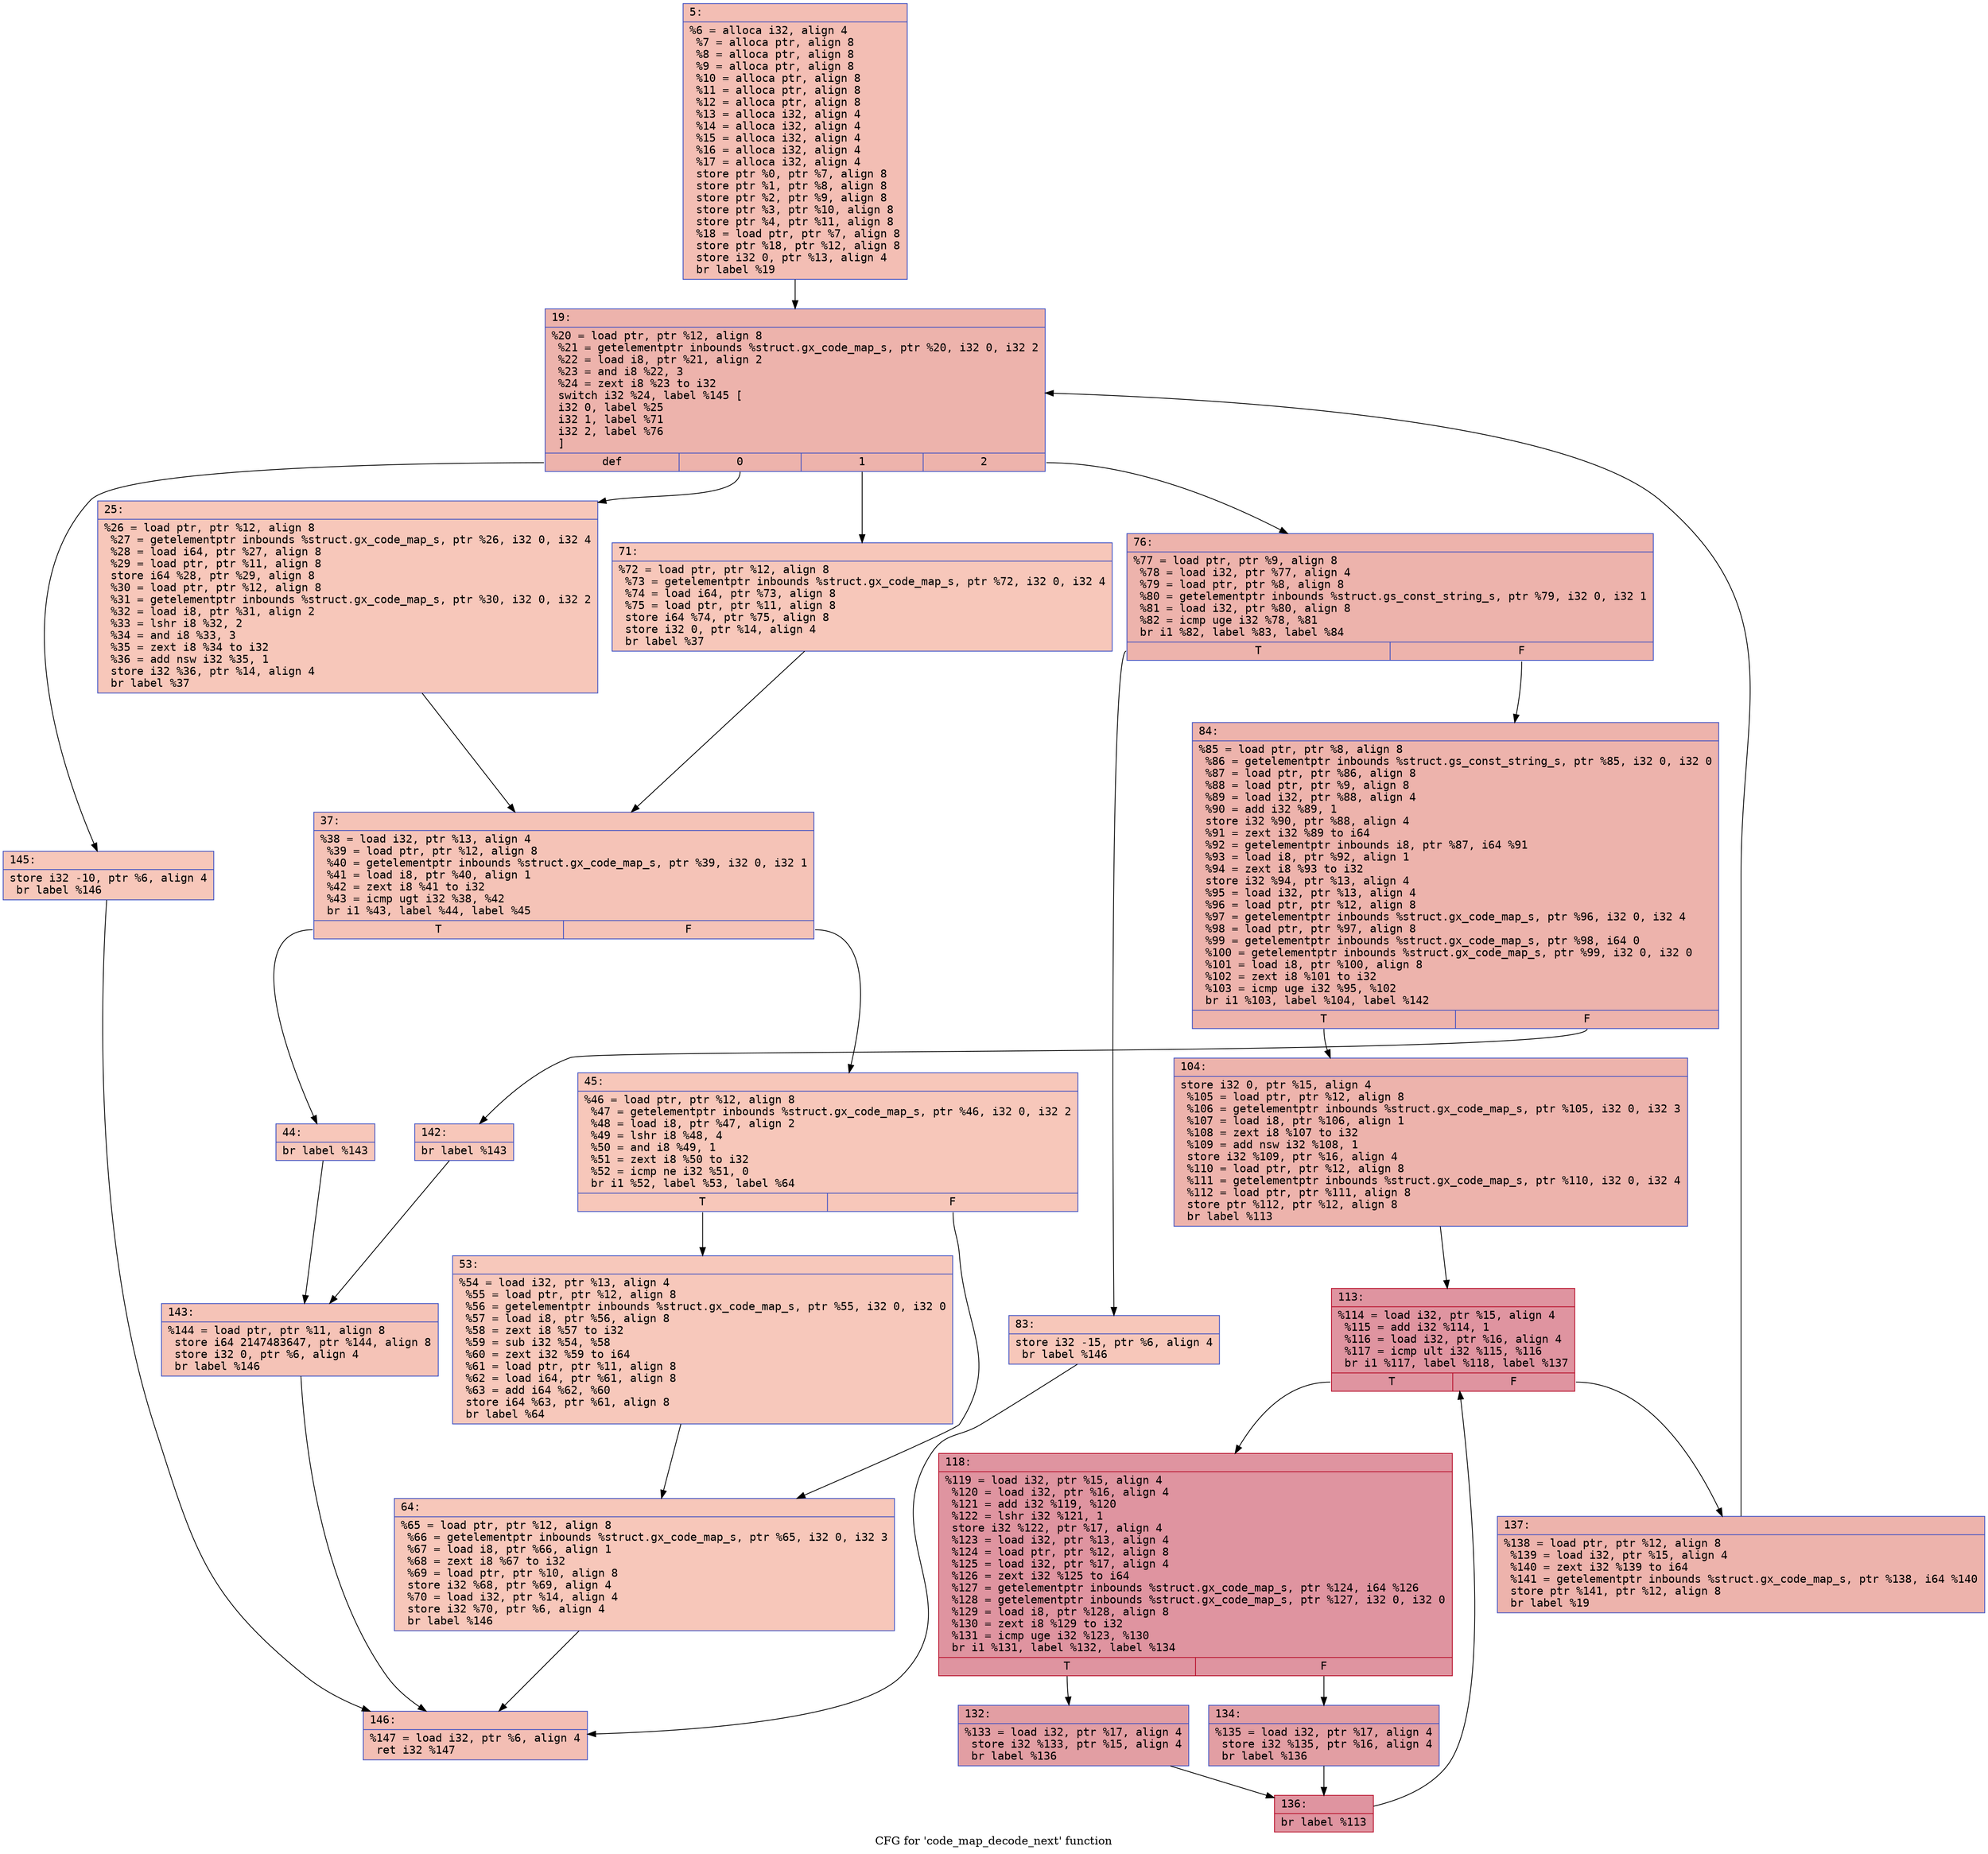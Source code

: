 digraph "CFG for 'code_map_decode_next' function" {
	label="CFG for 'code_map_decode_next' function";

	Node0x6000017fb2f0 [shape=record,color="#3d50c3ff", style=filled, fillcolor="#e36c5570" fontname="Courier",label="{5:\l|  %6 = alloca i32, align 4\l  %7 = alloca ptr, align 8\l  %8 = alloca ptr, align 8\l  %9 = alloca ptr, align 8\l  %10 = alloca ptr, align 8\l  %11 = alloca ptr, align 8\l  %12 = alloca ptr, align 8\l  %13 = alloca i32, align 4\l  %14 = alloca i32, align 4\l  %15 = alloca i32, align 4\l  %16 = alloca i32, align 4\l  %17 = alloca i32, align 4\l  store ptr %0, ptr %7, align 8\l  store ptr %1, ptr %8, align 8\l  store ptr %2, ptr %9, align 8\l  store ptr %3, ptr %10, align 8\l  store ptr %4, ptr %11, align 8\l  %18 = load ptr, ptr %7, align 8\l  store ptr %18, ptr %12, align 8\l  store i32 0, ptr %13, align 4\l  br label %19\l}"];
	Node0x6000017fb2f0 -> Node0x6000017fb340[tooltip="5 -> 19\nProbability 100.00%" ];
	Node0x6000017fb340 [shape=record,color="#3d50c3ff", style=filled, fillcolor="#d6524470" fontname="Courier",label="{19:\l|  %20 = load ptr, ptr %12, align 8\l  %21 = getelementptr inbounds %struct.gx_code_map_s, ptr %20, i32 0, i32 2\l  %22 = load i8, ptr %21, align 2\l  %23 = and i8 %22, 3\l  %24 = zext i8 %23 to i32\l  switch i32 %24, label %145 [\l    i32 0, label %25\l    i32 1, label %71\l    i32 2, label %76\l  ]\l|{<s0>def|<s1>0|<s2>1|<s3>2}}"];
	Node0x6000017fb340:s0 -> Node0x6000017fb980[tooltip="19 -> 145\nProbability 2.94%" ];
	Node0x6000017fb340:s1 -> Node0x6000017fb390[tooltip="19 -> 25\nProbability 2.94%" ];
	Node0x6000017fb340:s2 -> Node0x6000017fb570[tooltip="19 -> 71\nProbability 2.94%" ];
	Node0x6000017fb340:s3 -> Node0x6000017fb5c0[tooltip="19 -> 76\nProbability 91.18%" ];
	Node0x6000017fb390 [shape=record,color="#3d50c3ff", style=filled, fillcolor="#ec7f6370" fontname="Courier",label="{25:\l|  %26 = load ptr, ptr %12, align 8\l  %27 = getelementptr inbounds %struct.gx_code_map_s, ptr %26, i32 0, i32 4\l  %28 = load i64, ptr %27, align 8\l  %29 = load ptr, ptr %11, align 8\l  store i64 %28, ptr %29, align 8\l  %30 = load ptr, ptr %12, align 8\l  %31 = getelementptr inbounds %struct.gx_code_map_s, ptr %30, i32 0, i32 2\l  %32 = load i8, ptr %31, align 2\l  %33 = lshr i8 %32, 2\l  %34 = and i8 %33, 3\l  %35 = zext i8 %34 to i32\l  %36 = add nsw i32 %35, 1\l  store i32 %36, ptr %14, align 4\l  br label %37\l}"];
	Node0x6000017fb390 -> Node0x6000017fb3e0[tooltip="25 -> 37\nProbability 100.00%" ];
	Node0x6000017fb3e0 [shape=record,color="#3d50c3ff", style=filled, fillcolor="#e8765c70" fontname="Courier",label="{37:\l|  %38 = load i32, ptr %13, align 4\l  %39 = load ptr, ptr %12, align 8\l  %40 = getelementptr inbounds %struct.gx_code_map_s, ptr %39, i32 0, i32 1\l  %41 = load i8, ptr %40, align 1\l  %42 = zext i8 %41 to i32\l  %43 = icmp ugt i32 %38, %42\l  br i1 %43, label %44, label %45\l|{<s0>T|<s1>F}}"];
	Node0x6000017fb3e0:s0 -> Node0x6000017fb430[tooltip="37 -> 44\nProbability 50.00%" ];
	Node0x6000017fb3e0:s1 -> Node0x6000017fb480[tooltip="37 -> 45\nProbability 50.00%" ];
	Node0x6000017fb430 [shape=record,color="#3d50c3ff", style=filled, fillcolor="#ec7f6370" fontname="Courier",label="{44:\l|  br label %143\l}"];
	Node0x6000017fb430 -> Node0x6000017fb930[tooltip="44 -> 143\nProbability 100.00%" ];
	Node0x6000017fb480 [shape=record,color="#3d50c3ff", style=filled, fillcolor="#ec7f6370" fontname="Courier",label="{45:\l|  %46 = load ptr, ptr %12, align 8\l  %47 = getelementptr inbounds %struct.gx_code_map_s, ptr %46, i32 0, i32 2\l  %48 = load i8, ptr %47, align 2\l  %49 = lshr i8 %48, 4\l  %50 = and i8 %49, 1\l  %51 = zext i8 %50 to i32\l  %52 = icmp ne i32 %51, 0\l  br i1 %52, label %53, label %64\l|{<s0>T|<s1>F}}"];
	Node0x6000017fb480:s0 -> Node0x6000017fb4d0[tooltip="45 -> 53\nProbability 62.50%" ];
	Node0x6000017fb480:s1 -> Node0x6000017fb520[tooltip="45 -> 64\nProbability 37.50%" ];
	Node0x6000017fb4d0 [shape=record,color="#3d50c3ff", style=filled, fillcolor="#ed836670" fontname="Courier",label="{53:\l|  %54 = load i32, ptr %13, align 4\l  %55 = load ptr, ptr %12, align 8\l  %56 = getelementptr inbounds %struct.gx_code_map_s, ptr %55, i32 0, i32 0\l  %57 = load i8, ptr %56, align 8\l  %58 = zext i8 %57 to i32\l  %59 = sub i32 %54, %58\l  %60 = zext i32 %59 to i64\l  %61 = load ptr, ptr %11, align 8\l  %62 = load i64, ptr %61, align 8\l  %63 = add i64 %62, %60\l  store i64 %63, ptr %61, align 8\l  br label %64\l}"];
	Node0x6000017fb4d0 -> Node0x6000017fb520[tooltip="53 -> 64\nProbability 100.00%" ];
	Node0x6000017fb520 [shape=record,color="#3d50c3ff", style=filled, fillcolor="#ec7f6370" fontname="Courier",label="{64:\l|  %65 = load ptr, ptr %12, align 8\l  %66 = getelementptr inbounds %struct.gx_code_map_s, ptr %65, i32 0, i32 3\l  %67 = load i8, ptr %66, align 1\l  %68 = zext i8 %67 to i32\l  %69 = load ptr, ptr %10, align 8\l  store i32 %68, ptr %69, align 4\l  %70 = load i32, ptr %14, align 4\l  store i32 %70, ptr %6, align 4\l  br label %146\l}"];
	Node0x6000017fb520 -> Node0x6000017fb9d0[tooltip="64 -> 146\nProbability 100.00%" ];
	Node0x6000017fb570 [shape=record,color="#3d50c3ff", style=filled, fillcolor="#ec7f6370" fontname="Courier",label="{71:\l|  %72 = load ptr, ptr %12, align 8\l  %73 = getelementptr inbounds %struct.gx_code_map_s, ptr %72, i32 0, i32 4\l  %74 = load i64, ptr %73, align 8\l  %75 = load ptr, ptr %11, align 8\l  store i64 %74, ptr %75, align 8\l  store i32 0, ptr %14, align 4\l  br label %37\l}"];
	Node0x6000017fb570 -> Node0x6000017fb3e0[tooltip="71 -> 37\nProbability 100.00%" ];
	Node0x6000017fb5c0 [shape=record,color="#3d50c3ff", style=filled, fillcolor="#d6524470" fontname="Courier",label="{76:\l|  %77 = load ptr, ptr %9, align 8\l  %78 = load i32, ptr %77, align 4\l  %79 = load ptr, ptr %8, align 8\l  %80 = getelementptr inbounds %struct.gs_const_string_s, ptr %79, i32 0, i32 1\l  %81 = load i32, ptr %80, align 8\l  %82 = icmp uge i32 %78, %81\l  br i1 %82, label %83, label %84\l|{<s0>T|<s1>F}}"];
	Node0x6000017fb5c0:s0 -> Node0x6000017fb610[tooltip="76 -> 83\nProbability 3.12%" ];
	Node0x6000017fb5c0:s1 -> Node0x6000017fb660[tooltip="76 -> 84\nProbability 96.88%" ];
	Node0x6000017fb610 [shape=record,color="#3d50c3ff", style=filled, fillcolor="#ec7f6370" fontname="Courier",label="{83:\l|  store i32 -15, ptr %6, align 4\l  br label %146\l}"];
	Node0x6000017fb610 -> Node0x6000017fb9d0[tooltip="83 -> 146\nProbability 100.00%" ];
	Node0x6000017fb660 [shape=record,color="#3d50c3ff", style=filled, fillcolor="#d6524470" fontname="Courier",label="{84:\l|  %85 = load ptr, ptr %8, align 8\l  %86 = getelementptr inbounds %struct.gs_const_string_s, ptr %85, i32 0, i32 0\l  %87 = load ptr, ptr %86, align 8\l  %88 = load ptr, ptr %9, align 8\l  %89 = load i32, ptr %88, align 4\l  %90 = add i32 %89, 1\l  store i32 %90, ptr %88, align 4\l  %91 = zext i32 %89 to i64\l  %92 = getelementptr inbounds i8, ptr %87, i64 %91\l  %93 = load i8, ptr %92, align 1\l  %94 = zext i8 %93 to i32\l  store i32 %94, ptr %13, align 4\l  %95 = load i32, ptr %13, align 4\l  %96 = load ptr, ptr %12, align 8\l  %97 = getelementptr inbounds %struct.gx_code_map_s, ptr %96, i32 0, i32 4\l  %98 = load ptr, ptr %97, align 8\l  %99 = getelementptr inbounds %struct.gx_code_map_s, ptr %98, i64 0\l  %100 = getelementptr inbounds %struct.gx_code_map_s, ptr %99, i32 0, i32 0\l  %101 = load i8, ptr %100, align 8\l  %102 = zext i8 %101 to i32\l  %103 = icmp uge i32 %95, %102\l  br i1 %103, label %104, label %142\l|{<s0>T|<s1>F}}"];
	Node0x6000017fb660:s0 -> Node0x6000017fb6b0[tooltip="84 -> 104\nProbability 96.88%" ];
	Node0x6000017fb660:s1 -> Node0x6000017fb8e0[tooltip="84 -> 142\nProbability 3.12%" ];
	Node0x6000017fb6b0 [shape=record,color="#3d50c3ff", style=filled, fillcolor="#d6524470" fontname="Courier",label="{104:\l|  store i32 0, ptr %15, align 4\l  %105 = load ptr, ptr %12, align 8\l  %106 = getelementptr inbounds %struct.gx_code_map_s, ptr %105, i32 0, i32 3\l  %107 = load i8, ptr %106, align 1\l  %108 = zext i8 %107 to i32\l  %109 = add nsw i32 %108, 1\l  store i32 %109, ptr %16, align 4\l  %110 = load ptr, ptr %12, align 8\l  %111 = getelementptr inbounds %struct.gx_code_map_s, ptr %110, i32 0, i32 4\l  %112 = load ptr, ptr %111, align 8\l  store ptr %112, ptr %12, align 8\l  br label %113\l}"];
	Node0x6000017fb6b0 -> Node0x6000017fb700[tooltip="104 -> 113\nProbability 100.00%" ];
	Node0x6000017fb700 [shape=record,color="#b70d28ff", style=filled, fillcolor="#b70d2870" fontname="Courier",label="{113:\l|  %114 = load i32, ptr %15, align 4\l  %115 = add i32 %114, 1\l  %116 = load i32, ptr %16, align 4\l  %117 = icmp ult i32 %115, %116\l  br i1 %117, label %118, label %137\l|{<s0>T|<s1>F}}"];
	Node0x6000017fb700:s0 -> Node0x6000017fb750[tooltip="113 -> 118\nProbability 96.88%" ];
	Node0x6000017fb700:s1 -> Node0x6000017fb890[tooltip="113 -> 137\nProbability 3.12%" ];
	Node0x6000017fb750 [shape=record,color="#b70d28ff", style=filled, fillcolor="#b70d2870" fontname="Courier",label="{118:\l|  %119 = load i32, ptr %15, align 4\l  %120 = load i32, ptr %16, align 4\l  %121 = add i32 %119, %120\l  %122 = lshr i32 %121, 1\l  store i32 %122, ptr %17, align 4\l  %123 = load i32, ptr %13, align 4\l  %124 = load ptr, ptr %12, align 8\l  %125 = load i32, ptr %17, align 4\l  %126 = zext i32 %125 to i64\l  %127 = getelementptr inbounds %struct.gx_code_map_s, ptr %124, i64 %126\l  %128 = getelementptr inbounds %struct.gx_code_map_s, ptr %127, i32 0, i32 0\l  %129 = load i8, ptr %128, align 8\l  %130 = zext i8 %129 to i32\l  %131 = icmp uge i32 %123, %130\l  br i1 %131, label %132, label %134\l|{<s0>T|<s1>F}}"];
	Node0x6000017fb750:s0 -> Node0x6000017fb7a0[tooltip="118 -> 132\nProbability 50.00%" ];
	Node0x6000017fb750:s1 -> Node0x6000017fb7f0[tooltip="118 -> 134\nProbability 50.00%" ];
	Node0x6000017fb7a0 [shape=record,color="#3d50c3ff", style=filled, fillcolor="#be242e70" fontname="Courier",label="{132:\l|  %133 = load i32, ptr %17, align 4\l  store i32 %133, ptr %15, align 4\l  br label %136\l}"];
	Node0x6000017fb7a0 -> Node0x6000017fb840[tooltip="132 -> 136\nProbability 100.00%" ];
	Node0x6000017fb7f0 [shape=record,color="#3d50c3ff", style=filled, fillcolor="#be242e70" fontname="Courier",label="{134:\l|  %135 = load i32, ptr %17, align 4\l  store i32 %135, ptr %16, align 4\l  br label %136\l}"];
	Node0x6000017fb7f0 -> Node0x6000017fb840[tooltip="134 -> 136\nProbability 100.00%" ];
	Node0x6000017fb840 [shape=record,color="#b70d28ff", style=filled, fillcolor="#b70d2870" fontname="Courier",label="{136:\l|  br label %113\l}"];
	Node0x6000017fb840 -> Node0x6000017fb700[tooltip="136 -> 113\nProbability 100.00%" ];
	Node0x6000017fb890 [shape=record,color="#3d50c3ff", style=filled, fillcolor="#d6524470" fontname="Courier",label="{137:\l|  %138 = load ptr, ptr %12, align 8\l  %139 = load i32, ptr %15, align 4\l  %140 = zext i32 %139 to i64\l  %141 = getelementptr inbounds %struct.gx_code_map_s, ptr %138, i64 %140\l  store ptr %141, ptr %12, align 8\l  br label %19\l}"];
	Node0x6000017fb890 -> Node0x6000017fb340[tooltip="137 -> 19\nProbability 100.00%" ];
	Node0x6000017fb8e0 [shape=record,color="#3d50c3ff", style=filled, fillcolor="#ec7f6370" fontname="Courier",label="{142:\l|  br label %143\l}"];
	Node0x6000017fb8e0 -> Node0x6000017fb930[tooltip="142 -> 143\nProbability 100.00%" ];
	Node0x6000017fb930 [shape=record,color="#3d50c3ff", style=filled, fillcolor="#e8765c70" fontname="Courier",label="{143:\l|  %144 = load ptr, ptr %11, align 8\l  store i64 2147483647, ptr %144, align 8\l  store i32 0, ptr %6, align 4\l  br label %146\l}"];
	Node0x6000017fb930 -> Node0x6000017fb9d0[tooltip="143 -> 146\nProbability 100.00%" ];
	Node0x6000017fb980 [shape=record,color="#3d50c3ff", style=filled, fillcolor="#ec7f6370" fontname="Courier",label="{145:\l|  store i32 -10, ptr %6, align 4\l  br label %146\l}"];
	Node0x6000017fb980 -> Node0x6000017fb9d0[tooltip="145 -> 146\nProbability 100.00%" ];
	Node0x6000017fb9d0 [shape=record,color="#3d50c3ff", style=filled, fillcolor="#e36c5570" fontname="Courier",label="{146:\l|  %147 = load i32, ptr %6, align 4\l  ret i32 %147\l}"];
}
